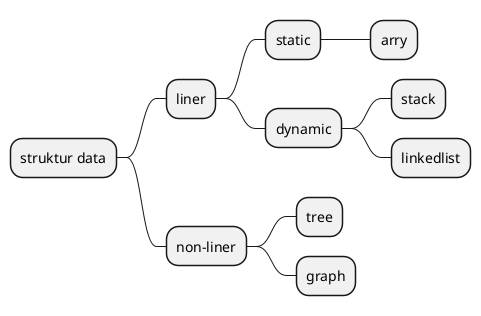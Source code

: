 @startmindmap (struktur data)
* struktur data
** liner
*** static
**** arry
*** dynamic
**** stack
**** linkedlist
** non-liner
*** tree
*** graph

@endmindmap